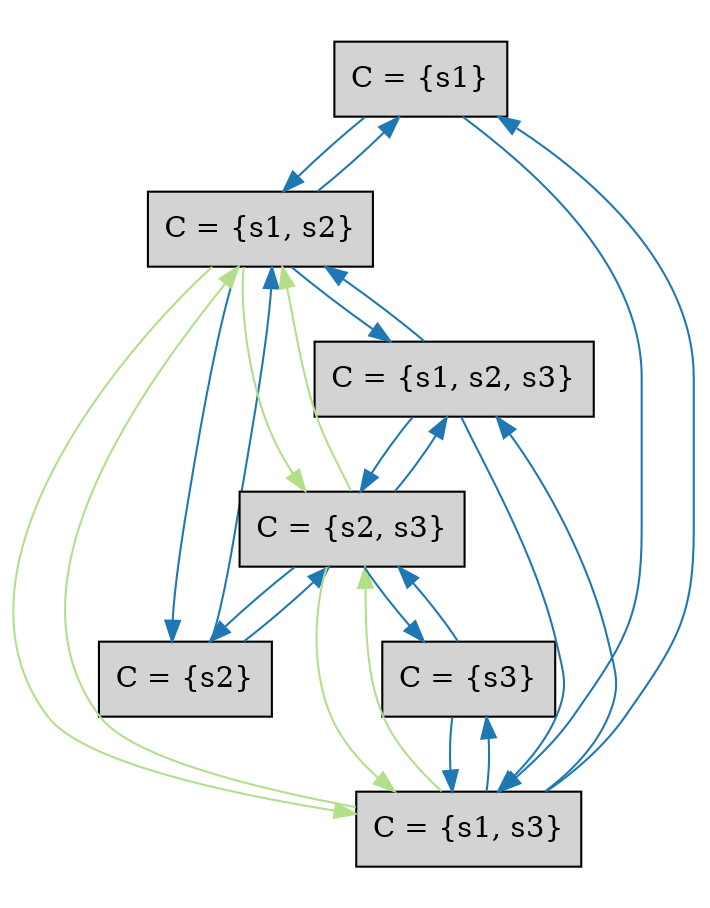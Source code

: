 strict digraph DiskGraph {
node [shape=box,style=rounded]
edge [colorscheme="paired12"]
nodesep=0.35;
subgraph cluster_graph {
color="white";
-5383757857011063074 [label="C = {s1}",style = filled]
-5772857100046094580 [label="C = {s2}",style = filled]
784297762750493595 [label="C = {s3}",style = filled]
4730743608674107824 [label="C = {s1, s2}",style = filled]
-1970842045120439001 [label="C = {s1, s3}",style = filled]
-6642718787332057227 [label="C = {s2, s3}",style = filled]
-7357280112008274352 [label="C = {s1, s2, s3}",style = filled]
-5383757857011063074 -> 4730743608674107824 [label="",color="2",fontcolor="2"];
-5383757857011063074 -> -1970842045120439001 [label="",color="2",fontcolor="2"];
-5772857100046094580 -> 4730743608674107824 [label="",color="2",fontcolor="2"];
-5772857100046094580 -> -6642718787332057227 [label="",color="2",fontcolor="2"];
784297762750493595 -> -1970842045120439001 [label="",color="2",fontcolor="2"];
784297762750493595 -> -6642718787332057227 [label="",color="2",fontcolor="2"];
4730743608674107824 -> -5772857100046094580 [label="",color="2",fontcolor="2"];
4730743608674107824 -> -5383757857011063074 [label="",color="2",fontcolor="2"];
4730743608674107824 -> -7357280112008274352 [label="",color="2",fontcolor="2"];
4730743608674107824 -> -1970842045120439001 [label="",color="3",fontcolor="3"];
4730743608674107824 -> -6642718787332057227 [label="",color="3",fontcolor="3"];
-1970842045120439001 -> 784297762750493595 [label="",color="2",fontcolor="2"];
-1970842045120439001 -> -7357280112008274352 [label="",color="2",fontcolor="2"];
-1970842045120439001 -> -5383757857011063074 [label="",color="2",fontcolor="2"];
-1970842045120439001 -> 4730743608674107824 [label="",color="3",fontcolor="3"];
-1970842045120439001 -> -6642718787332057227 [label="",color="3",fontcolor="3"];
-6642718787332057227 -> -7357280112008274352 [label="",color="2",fontcolor="2"];
-6642718787332057227 -> 784297762750493595 [label="",color="2",fontcolor="2"];
-6642718787332057227 -> -5772857100046094580 [label="",color="2",fontcolor="2"];
-6642718787332057227 -> 4730743608674107824 [label="",color="3",fontcolor="3"];
-6642718787332057227 -> -1970842045120439001 [label="",color="3",fontcolor="3"];
-7357280112008274352 -> -6642718787332057227 [label="",color="2",fontcolor="2"];
-7357280112008274352 -> -1970842045120439001 [label="",color="2",fontcolor="2"];
-7357280112008274352 -> 4730743608674107824 [label="",color="2",fontcolor="2"];

}
subgraph cluster_legend {graph[style=bold];label = "Next State Actions" style="solid"
node [ labeljust="l",colorscheme="paired12",style=filled,shape=record ]


}}